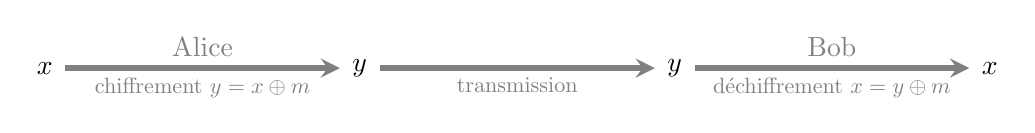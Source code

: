 ﻿\begin{tikzpicture}
 \node (P1) at (0,0) {$x$};
 \node (P2) at (4,0) {$y$};
 \node (P3) at (8,0) {$y$};
 \node (P4) at (12,0) {$x$};

  \draw[line width=2pt,>=stealth,->,gray,shorten >=1pt,shorten <=1pt] (P1) to  
    node[midway,below,scale=0.8]{chiffrement  $y = x \oplus m$} 
    node[midway,above]{Alice} 
  (P2);
  \draw[line width=2pt,>=stealth,->,gray,shorten >=1pt,shorten <=1pt] (P2) to  node[midway,below,scale=0.8]{transmission} (P3);
  \draw[line width=2pt,>=stealth,->,gray,shorten >=1pt,shorten <=1pt] (P3) to  
     node[midway,below,scale=0.8]{déchiffrement $x = y \oplus m$} 
    node[midway,above]{Bob} 
  (P4);


\end{tikzpicture}